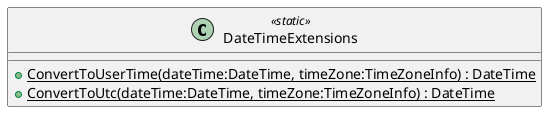 @startuml
class DateTimeExtensions <<static>> {
    + {static} ConvertToUserTime(dateTime:DateTime, timeZone:TimeZoneInfo) : DateTime
    + {static} ConvertToUtc(dateTime:DateTime, timeZone:TimeZoneInfo) : DateTime
}
@enduml
